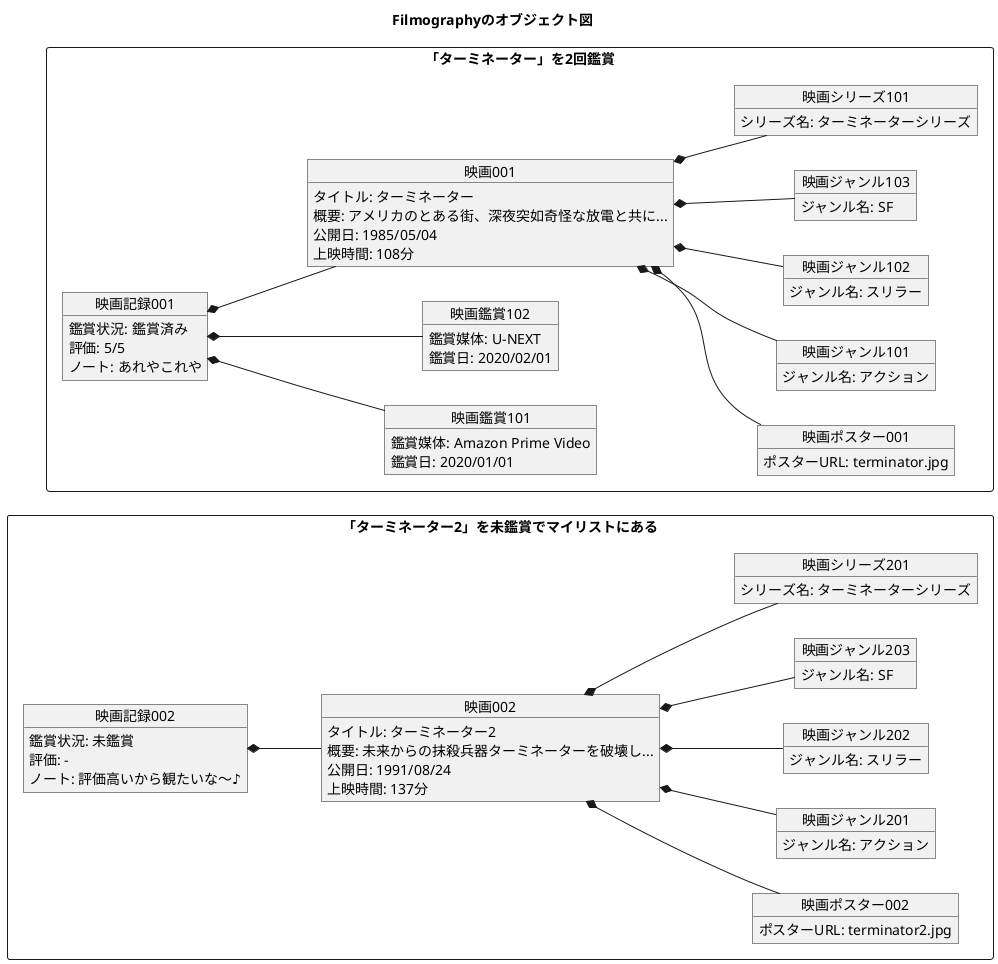 @startuml fig_object

title Filmographyのオブジェクト図
left to right direction

rectangle 「ターミネーター2」を未鑑賞でマイリストにある {
  object 映画002 {
    タイトル: ターミネーター2
    概要: 未来からの抹殺兵器ターミネーターを破壊し...
    公開日: 1991/08/24
    上映時間: 137分
  }

  object 映画記録002 {
    鑑賞状況: 未鑑賞
    評価: -
    ノート: 評価高いから観たいな〜♪
  }

  object 映画ポスター002 {
    ポスターURL: terminator2.jpg
  }

  object 映画ジャンル201 {
    ジャンル名: アクション
  }

  object 映画ジャンル202 {
    ジャンル名: スリラー
  }

  object 映画ジャンル203 {
    ジャンル名: SF
  }

  object 映画シリーズ201 {
    シリーズ名: ターミネーターシリーズ
  }

  映画記録002 *-- 映画002

  映画002 *-- 映画ポスター002
  映画002 *-- 映画ジャンル201
  映画002 *-- 映画ジャンル202
  映画002 *-- 映画ジャンル203
  映画002 *-- 映画シリーズ201
}






rectangle 「ターミネーター」を2回鑑賞 {
  object 映画鑑賞101 {
    鑑賞媒体: Amazon Prime Video
    鑑賞日: 2020/01/01
  }

  object 映画鑑賞102 {
    鑑賞媒体: U-NEXT
    鑑賞日: 2020/02/01
  }

  object 映画001 {
    タイトル: ターミネーター
    概要: アメリカのとある街、深夜突如奇怪な放電と共に...
    公開日: 1985/05/04
    上映時間: 108分
  }

  object 映画記録001 {
    鑑賞状況: 鑑賞済み
    評価: 5/5
    ノート: あれやこれや
  }

  object 映画ポスター001 {
    ポスターURL: terminator.jpg
  }

  object 映画ジャンル101 {
    ジャンル名: アクション
  }

  object 映画ジャンル102 {
    ジャンル名: スリラー
  }

  object 映画ジャンル103 {
    ジャンル名: SF
  }

  object 映画シリーズ101 {
    シリーズ名: ターミネーターシリーズ
  }

  映画記録001 *-- 映画鑑賞101
  映画記録001 *-- 映画鑑賞102
  映画記録001 *-- 映画001

  映画001 *-- 映画ポスター001
  映画001 *-- 映画ジャンル101
  映画001 *-- 映画ジャンル102
  映画001 *-- 映画ジャンル103
  映画001 *-- 映画シリーズ101
}

@enduml
